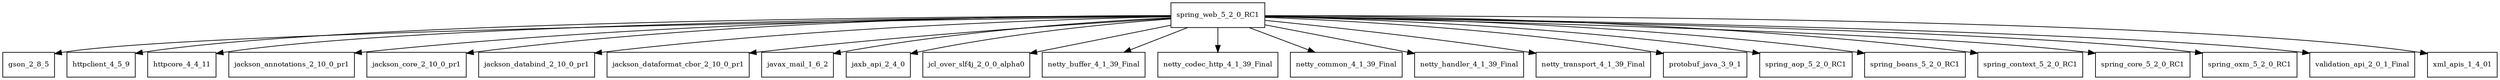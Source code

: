 digraph spring_web_5_2_0_RC1_dependencies {
  node [shape = box, fontsize=10.0];
  spring_web_5_2_0_RC1 -> gson_2_8_5;
  spring_web_5_2_0_RC1 -> httpclient_4_5_9;
  spring_web_5_2_0_RC1 -> httpcore_4_4_11;
  spring_web_5_2_0_RC1 -> jackson_annotations_2_10_0_pr1;
  spring_web_5_2_0_RC1 -> jackson_core_2_10_0_pr1;
  spring_web_5_2_0_RC1 -> jackson_databind_2_10_0_pr1;
  spring_web_5_2_0_RC1 -> jackson_dataformat_cbor_2_10_0_pr1;
  spring_web_5_2_0_RC1 -> javax_mail_1_6_2;
  spring_web_5_2_0_RC1 -> jaxb_api_2_4_0;
  spring_web_5_2_0_RC1 -> jcl_over_slf4j_2_0_0_alpha0;
  spring_web_5_2_0_RC1 -> netty_buffer_4_1_39_Final;
  spring_web_5_2_0_RC1 -> netty_codec_http_4_1_39_Final;
  spring_web_5_2_0_RC1 -> netty_common_4_1_39_Final;
  spring_web_5_2_0_RC1 -> netty_handler_4_1_39_Final;
  spring_web_5_2_0_RC1 -> netty_transport_4_1_39_Final;
  spring_web_5_2_0_RC1 -> protobuf_java_3_9_1;
  spring_web_5_2_0_RC1 -> spring_aop_5_2_0_RC1;
  spring_web_5_2_0_RC1 -> spring_beans_5_2_0_RC1;
  spring_web_5_2_0_RC1 -> spring_context_5_2_0_RC1;
  spring_web_5_2_0_RC1 -> spring_core_5_2_0_RC1;
  spring_web_5_2_0_RC1 -> spring_oxm_5_2_0_RC1;
  spring_web_5_2_0_RC1 -> validation_api_2_0_1_Final;
  spring_web_5_2_0_RC1 -> xml_apis_1_4_01;
}
